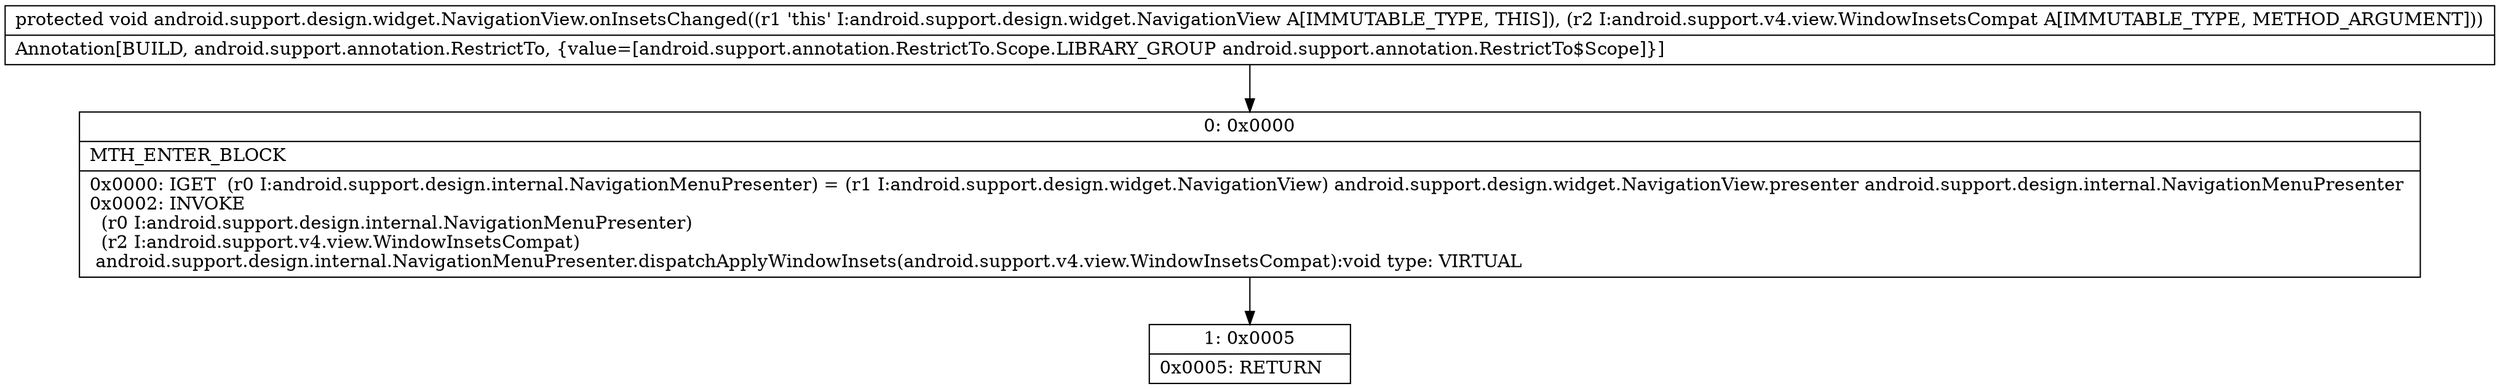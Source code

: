 digraph "CFG forandroid.support.design.widget.NavigationView.onInsetsChanged(Landroid\/support\/v4\/view\/WindowInsetsCompat;)V" {
Node_0 [shape=record,label="{0\:\ 0x0000|MTH_ENTER_BLOCK\l|0x0000: IGET  (r0 I:android.support.design.internal.NavigationMenuPresenter) = (r1 I:android.support.design.widget.NavigationView) android.support.design.widget.NavigationView.presenter android.support.design.internal.NavigationMenuPresenter \l0x0002: INVOKE  \l  (r0 I:android.support.design.internal.NavigationMenuPresenter)\l  (r2 I:android.support.v4.view.WindowInsetsCompat)\l android.support.design.internal.NavigationMenuPresenter.dispatchApplyWindowInsets(android.support.v4.view.WindowInsetsCompat):void type: VIRTUAL \l}"];
Node_1 [shape=record,label="{1\:\ 0x0005|0x0005: RETURN   \l}"];
MethodNode[shape=record,label="{protected void android.support.design.widget.NavigationView.onInsetsChanged((r1 'this' I:android.support.design.widget.NavigationView A[IMMUTABLE_TYPE, THIS]), (r2 I:android.support.v4.view.WindowInsetsCompat A[IMMUTABLE_TYPE, METHOD_ARGUMENT]))  | Annotation[BUILD, android.support.annotation.RestrictTo, \{value=[android.support.annotation.RestrictTo.Scope.LIBRARY_GROUP android.support.annotation.RestrictTo$Scope]\}]\l}"];
MethodNode -> Node_0;
Node_0 -> Node_1;
}

